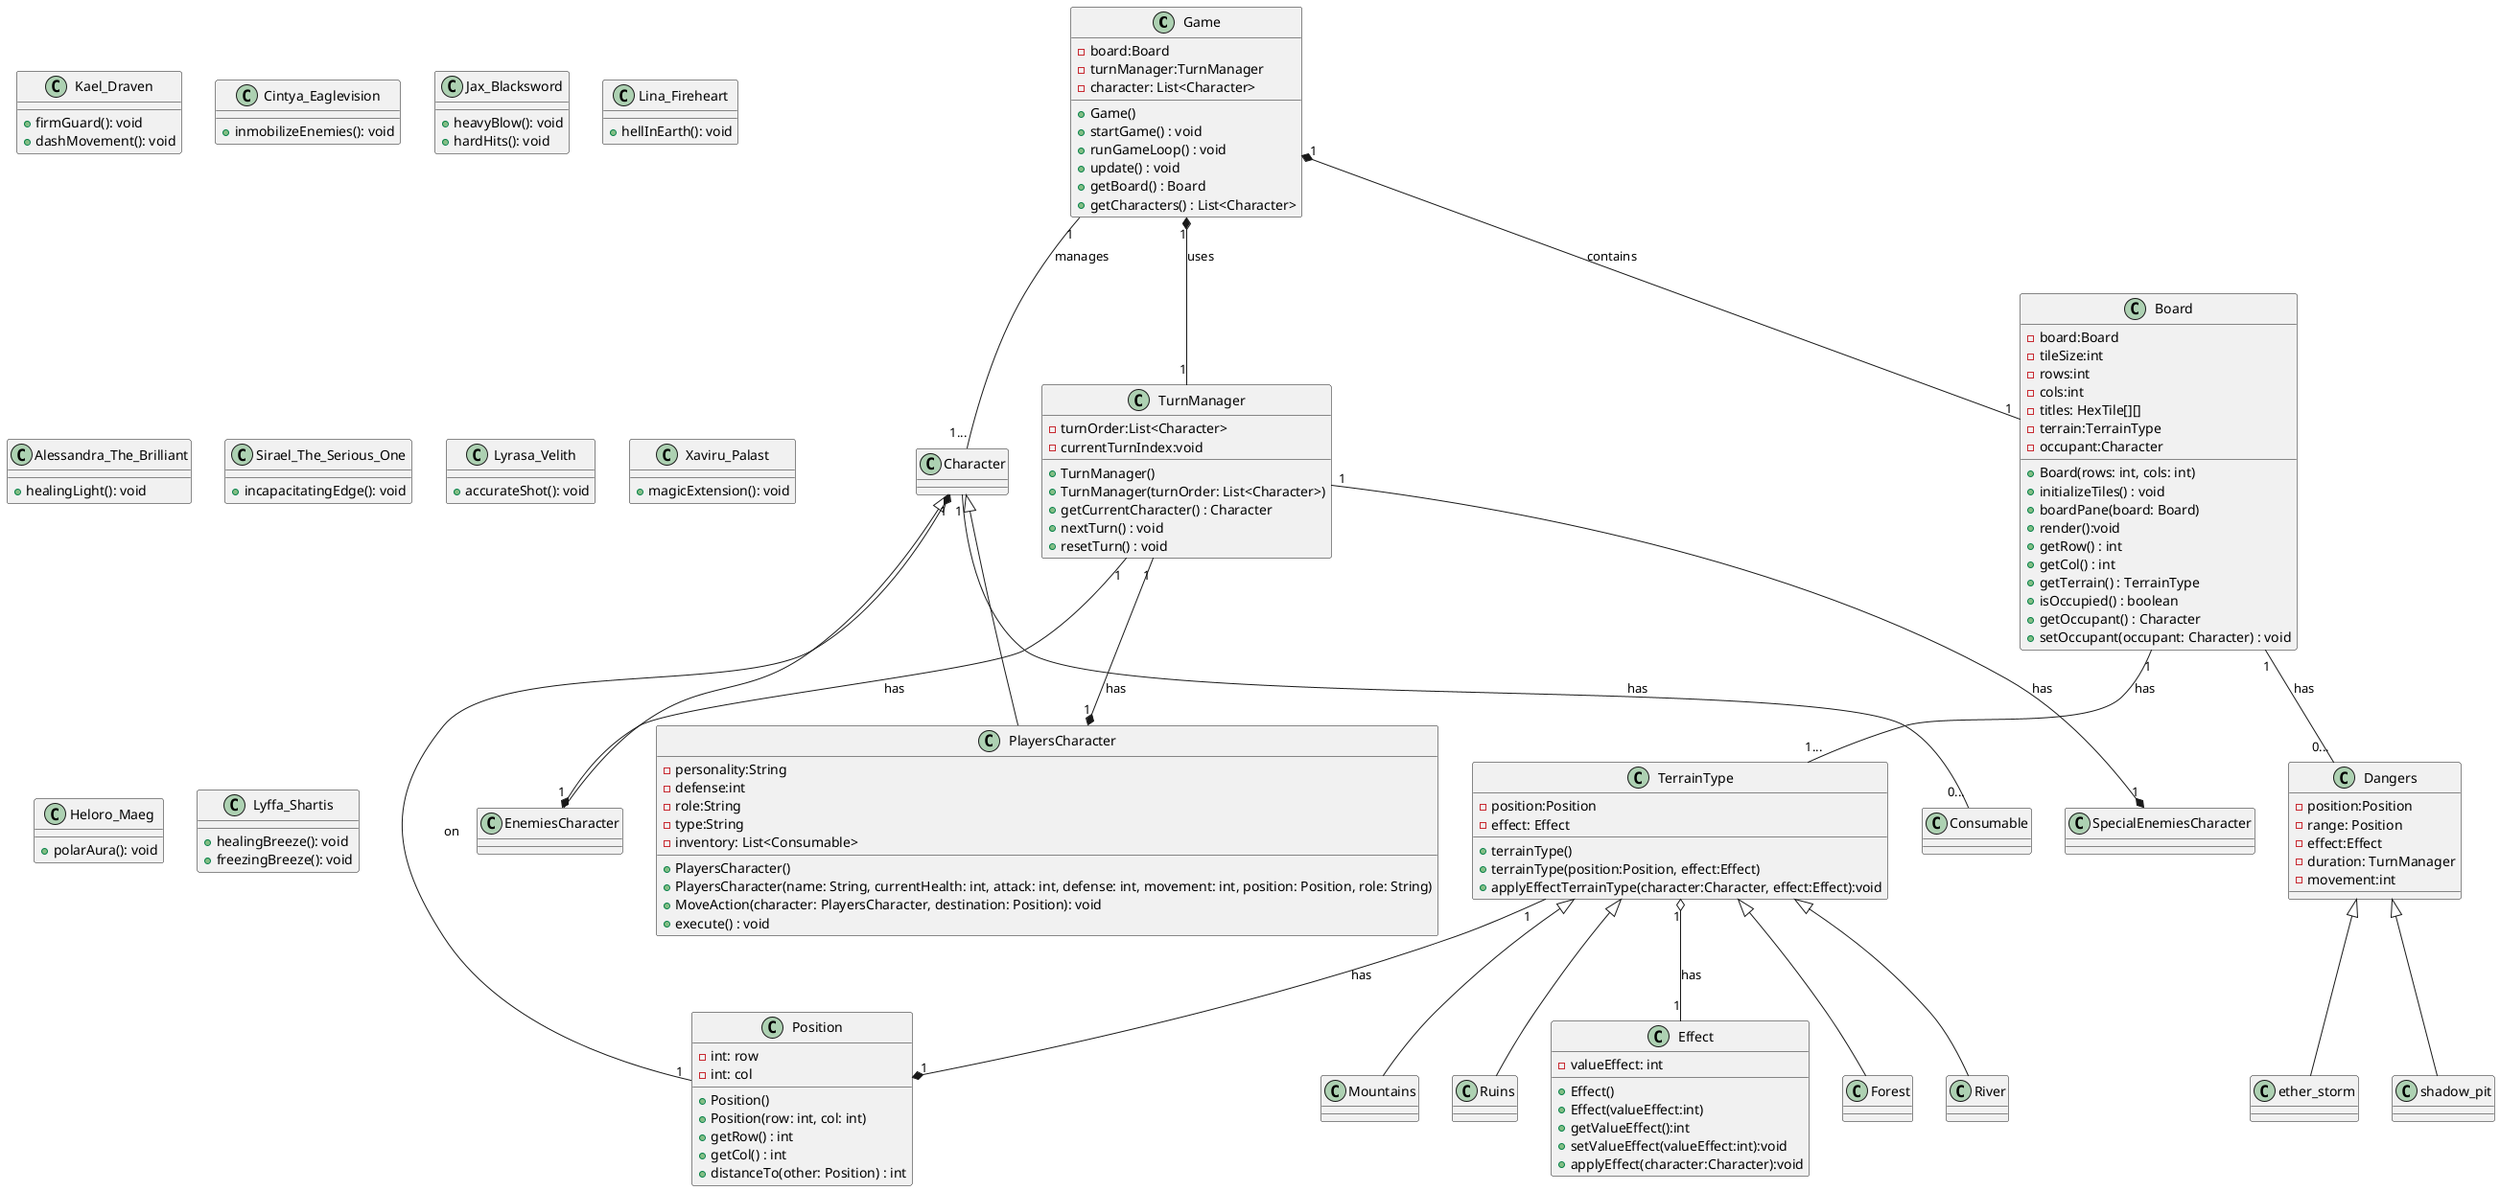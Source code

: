 @startuml
  Game "1" *-- "1" Board : contains
  Game "1" -- "1..." Character : manages
  Game "1" *-- "1" TurnManager : uses
  Character <|-- PlayersCharacter
  Character <|-- EnemiesCharacter
  Character "1" -- "0..." Consumable : has
  Character"1" *-- "1"Position:on
  TurnManager"1" --* "1"PlayersCharacter: has
  TurnManager"1" --* "1" EnemiesCharacter: has
  TurnManager"1" --* "1" SpecialEnemiesCharacter: has



 class Game {
     -board:Board
     -turnManager:TurnManager
     -character: List<Character>
     +Game()
     +startGame() : void
     +runGameLoop() : void
     +update() : void
     +getBoard() : Board
     +getCharacters() : List<Character>
 }

 class Board {
     -board:Board
     -tileSize:int
     -rows:int
     -cols:int
     -titles: HexTile[][]
     -terrain:TerrainType
     -occupant:Character
     +Board(rows: int, cols: int)
     +initializeTiles() : void
     +boardPane(board: Board)
     +render():void
     +getRow() : int
     +getCol() : int
     +getTerrain() : TerrainType
     +isOccupied() : boolean
     +getOccupant() : Character
     +setOccupant(occupant: Character) : void
 }

 class Effect{
    -valueEffect: int
    +Effect()
    +Effect(valueEffect:int)
    +getValueEffect():int
    +setValueEffect(valueEffect:int):void
    +applyEffect(character:Character):void
 }

 TerrainType<|-down- Forest
  TerrainType<|-down- River
  TerrainType<|-down- Mountains
  TerrainType<|-down- Ruins
  TerrainType"1" o-- "1"Effect:has
  TerrainType"1" --* "1"Position:has

  class TerrainType{
      -position:Position
      -effect: Effect
      +terrainType()
      +terrainType(position:Position, effect:Effect)
      +applyEffectTerrainType(character:Character, effect:Effect):void
  }
  class Forest{
  }
  class River{
  }
  class Mountains{
  }
  class Ruins{
  }

  Board"1" -- "0..."Dangers:has
  Board"1" --"1..." TerrainType:has


  Dangers <|-- ether_storm
  Dangers <|-- shadow_pit

  class Dangers{
  -position:Position
  -range: Position
  -effect:Effect
  -duration: TurnManager
  -movement:int
  }
  class ether_storm{
  }
  class shadow_pit{
  }


  class Position {
      -int: row
      -int: col
      +Position()
      +Position(row: int, col: int)
      +getRow() : int
      +getCol() : int
      +distanceTo(other: Position) : int
  }

  class TurnManager {
      -turnOrder:List<Character>
      -currentTurnIndex:void
      +TurnManager()
      +TurnManager(turnOrder: List<Character>)
      +getCurrentCharacter() : Character
      +nextTurn() : void
      +resetTurn() : void
  }
  class PlayersCharacter {
     -personality:String
     -defense:int
     -role:String
     -type:String
     -inventory: List<Consumable>
     +PlayersCharacter()
     +PlayersCharacter(name: String, currentHealth: int, attack: int, defense: int, movement: int, position: Position, role: String)
     +MoveAction(character: PlayersCharacter, destination: Position): void
     +execute() : void

 }
 class Kael_Draven{

 + firmGuard(): void
 + dashMovement(): void
 }

 class Cintya_Eaglevision{
 + inmobilizeEnemies(): void
 }
 class Jax_Blacksword{
 + heavyBlow(): void
 + hardHits(): void
 }
 class Lina_Fireheart{
 + hellInEarth(): void
 }
 class Alessandra_The_Brilliant{
 + healingLight(): void
 }
 class Sirael_The_Serious_One{
 + incapacitatingEdge(): void
 }
 class Lyrasa_Velith{
 + accurateShot(): void
 }
 class Xaviru_Palast{
 + magicExtension(): void
 }
 class Heloro_Maeg{
 + polarAura(): void
 }
 class Lyffa_Shartis{
 + healingBreeze(): void
 + freezingBreeze(): void
 }

@enduml
